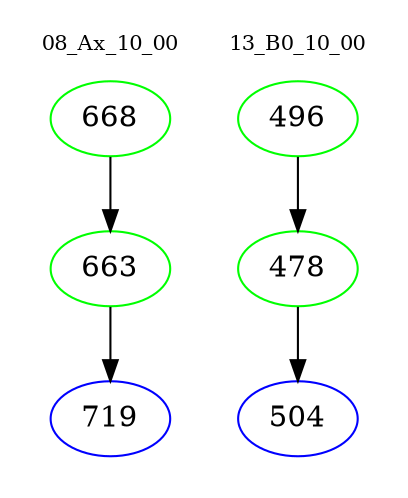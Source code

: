 digraph{
subgraph cluster_0 {
color = white
label = "08_Ax_10_00";
fontsize=10;
T0_668 [label="668", color="green"]
T0_668 -> T0_663 [color="black"]
T0_663 [label="663", color="green"]
T0_663 -> T0_719 [color="black"]
T0_719 [label="719", color="blue"]
}
subgraph cluster_1 {
color = white
label = "13_B0_10_00";
fontsize=10;
T1_496 [label="496", color="green"]
T1_496 -> T1_478 [color="black"]
T1_478 [label="478", color="green"]
T1_478 -> T1_504 [color="black"]
T1_504 [label="504", color="blue"]
}
}
